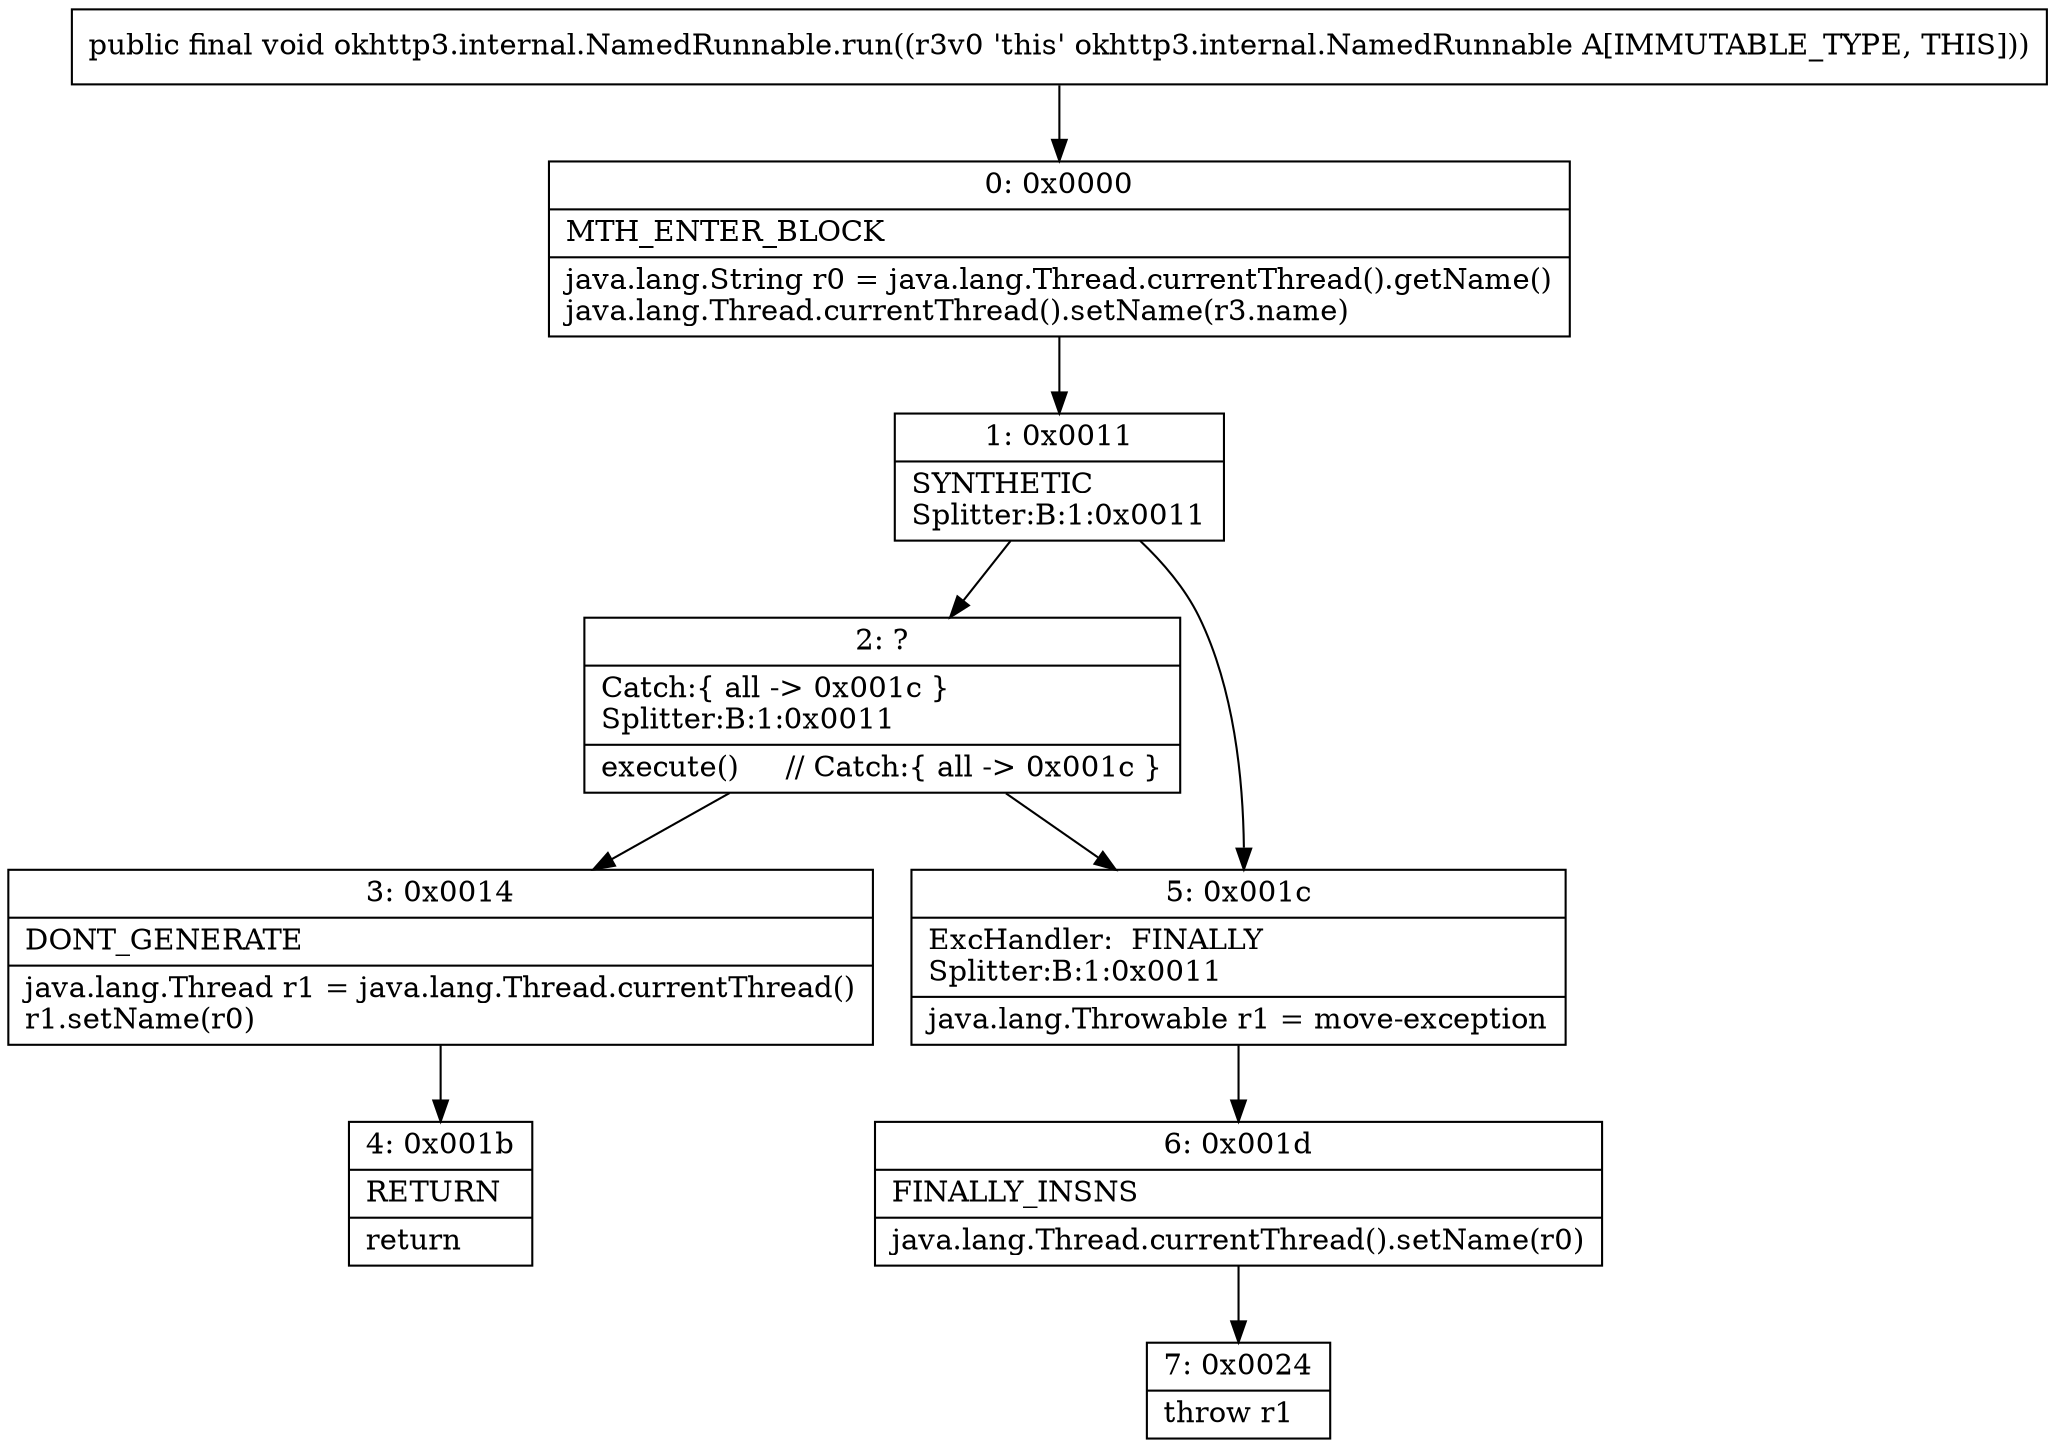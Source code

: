digraph "CFG forokhttp3.internal.NamedRunnable.run()V" {
Node_0 [shape=record,label="{0\:\ 0x0000|MTH_ENTER_BLOCK\l|java.lang.String r0 = java.lang.Thread.currentThread().getName()\ljava.lang.Thread.currentThread().setName(r3.name)\l}"];
Node_1 [shape=record,label="{1\:\ 0x0011|SYNTHETIC\lSplitter:B:1:0x0011\l}"];
Node_2 [shape=record,label="{2\:\ ?|Catch:\{ all \-\> 0x001c \}\lSplitter:B:1:0x0011\l|execute()     \/\/ Catch:\{ all \-\> 0x001c \}\l}"];
Node_3 [shape=record,label="{3\:\ 0x0014|DONT_GENERATE\l|java.lang.Thread r1 = java.lang.Thread.currentThread()\lr1.setName(r0)\l}"];
Node_4 [shape=record,label="{4\:\ 0x001b|RETURN\l|return\l}"];
Node_5 [shape=record,label="{5\:\ 0x001c|ExcHandler:  FINALLY\lSplitter:B:1:0x0011\l|java.lang.Throwable r1 = move\-exception\l}"];
Node_6 [shape=record,label="{6\:\ 0x001d|FINALLY_INSNS\l|java.lang.Thread.currentThread().setName(r0)\l}"];
Node_7 [shape=record,label="{7\:\ 0x0024|throw r1\l}"];
MethodNode[shape=record,label="{public final void okhttp3.internal.NamedRunnable.run((r3v0 'this' okhttp3.internal.NamedRunnable A[IMMUTABLE_TYPE, THIS])) }"];
MethodNode -> Node_0;
Node_0 -> Node_1;
Node_1 -> Node_2;
Node_1 -> Node_5;
Node_2 -> Node_3;
Node_2 -> Node_5;
Node_3 -> Node_4;
Node_5 -> Node_6;
Node_6 -> Node_7;
}

